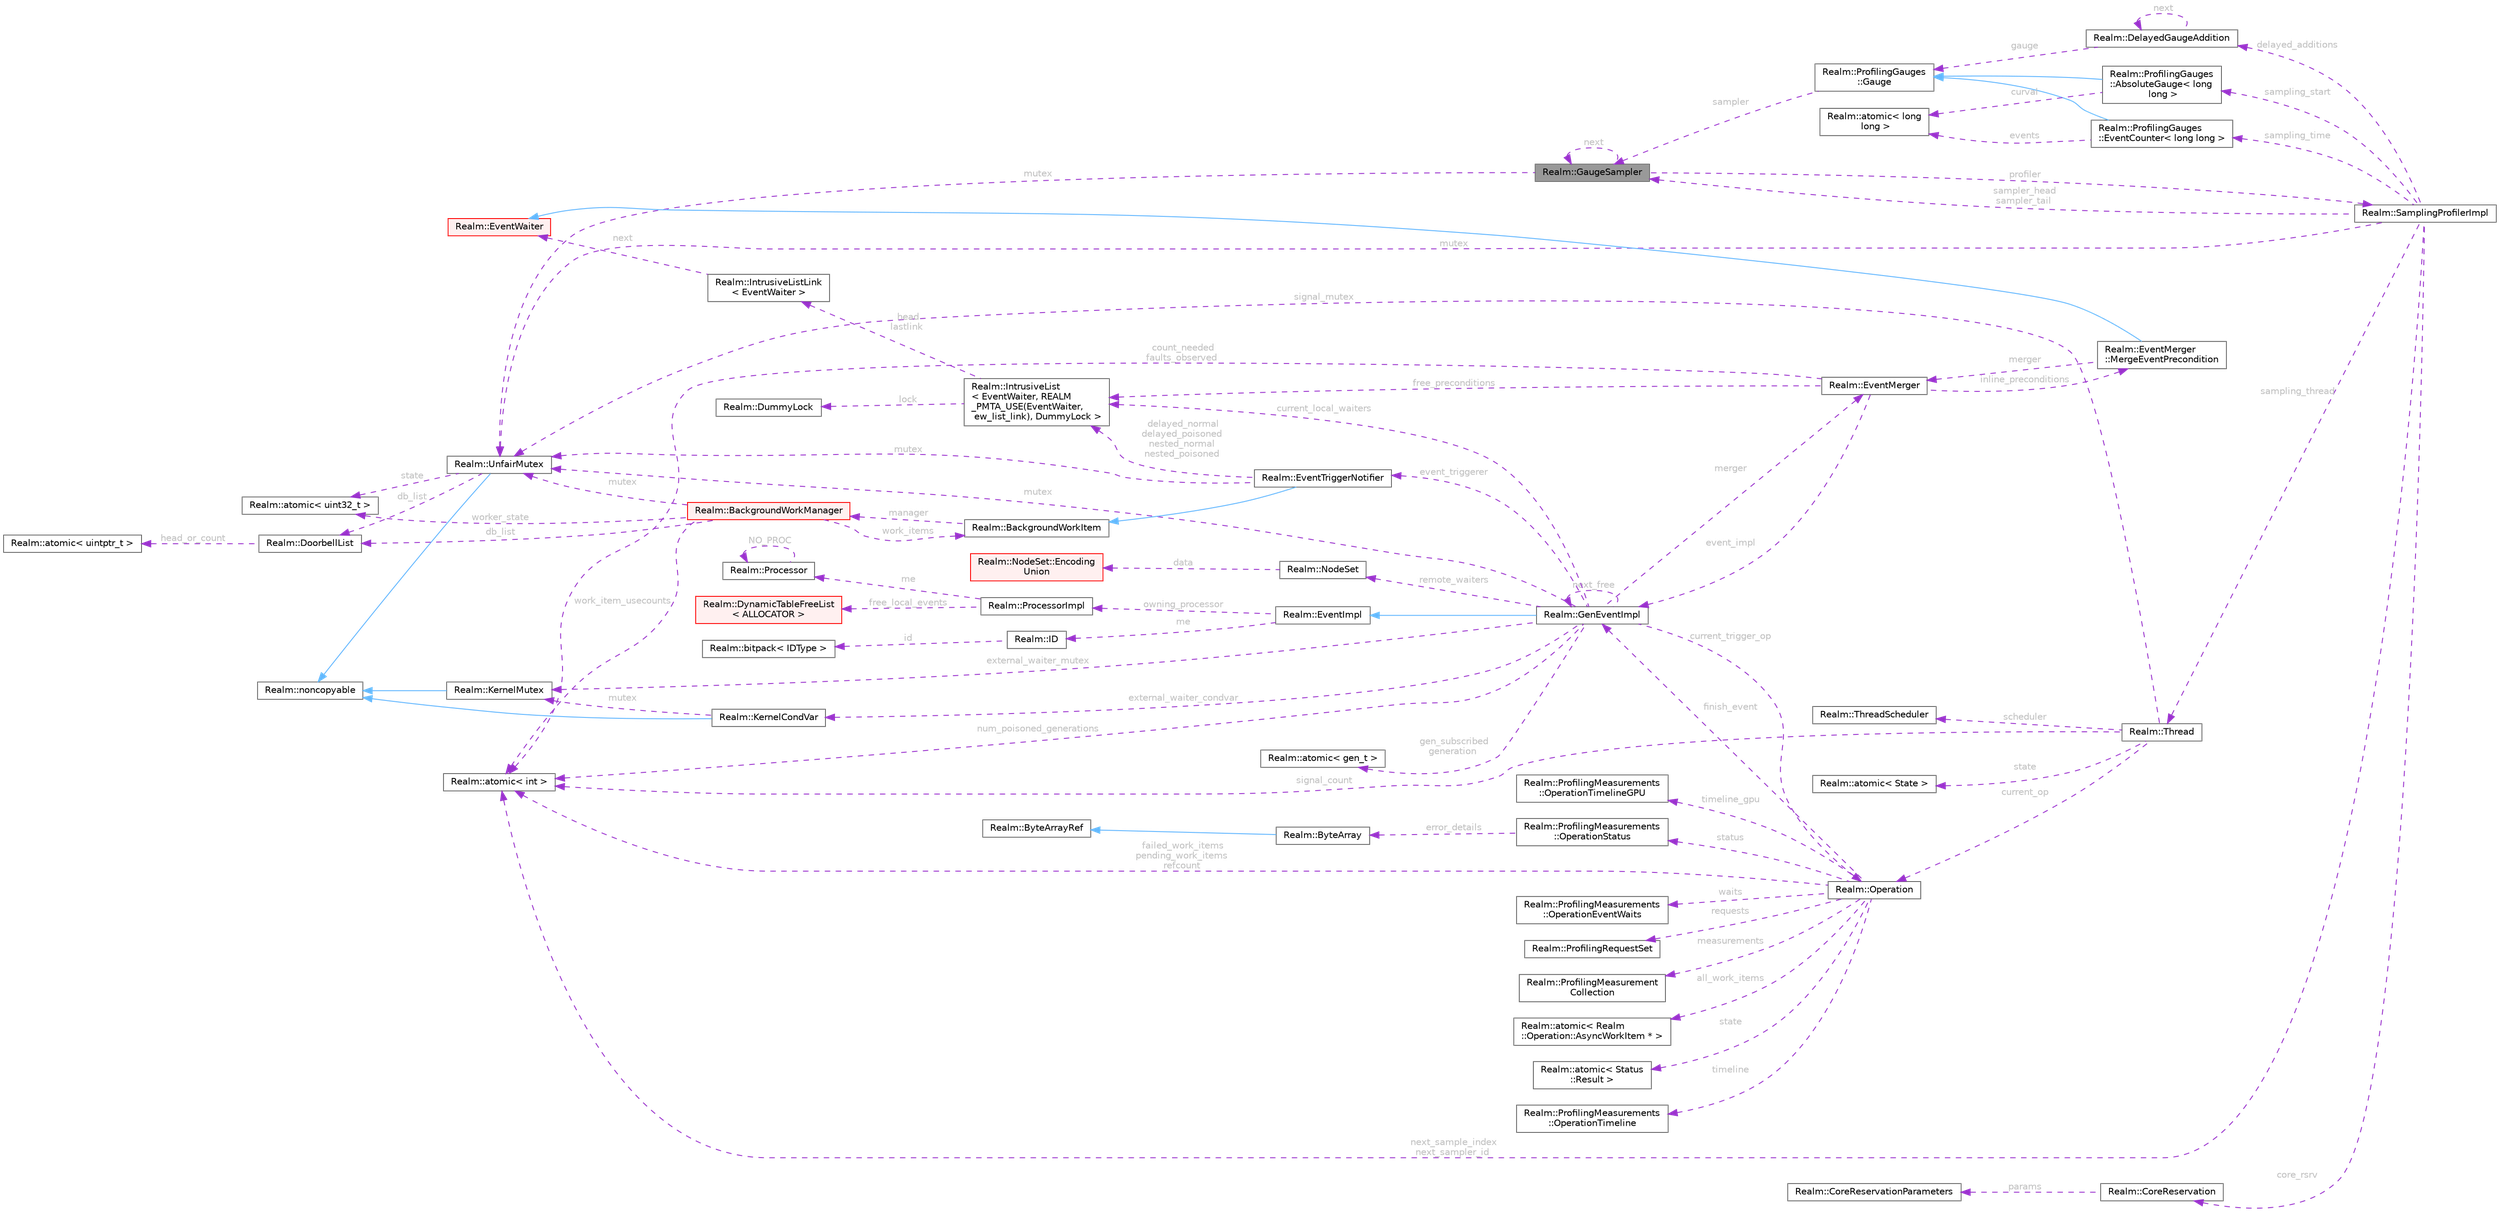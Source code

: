 digraph "Realm::GaugeSampler"
{
 // LATEX_PDF_SIZE
  bgcolor="transparent";
  edge [fontname=Helvetica,fontsize=10,labelfontname=Helvetica,labelfontsize=10];
  node [fontname=Helvetica,fontsize=10,shape=box,height=0.2,width=0.4];
  rankdir="LR";
  Node1 [id="Node000001",label="Realm::GaugeSampler",height=0.2,width=0.4,color="gray40", fillcolor="grey60", style="filled", fontcolor="black",tooltip=" "];
  Node2 -> Node1 [id="edge1_Node000001_Node000002",dir="back",color="darkorchid3",style="dashed",tooltip=" ",label=" profiler",fontcolor="grey" ];
  Node2 [id="Node000002",label="Realm::SamplingProfilerImpl",height=0.2,width=0.4,color="gray40", fillcolor="white", style="filled",URL="$classRealm_1_1SamplingProfilerImpl.html",tooltip=" "];
  Node3 -> Node2 [id="edge2_Node000002_Node000003",dir="back",color="darkorchid3",style="dashed",tooltip=" ",label=" mutex",fontcolor="grey" ];
  Node3 [id="Node000003",label="Realm::UnfairMutex",height=0.2,width=0.4,color="gray40", fillcolor="white", style="filled",URL="$classRealm_1_1UnfairMutex.html",tooltip=" "];
  Node4 -> Node3 [id="edge3_Node000003_Node000004",dir="back",color="steelblue1",style="solid",tooltip=" "];
  Node4 [id="Node000004",label="Realm::noncopyable",height=0.2,width=0.4,color="gray40", fillcolor="white", style="filled",URL="$classRealm_1_1noncopyable.html",tooltip=" "];
  Node5 -> Node3 [id="edge4_Node000003_Node000005",dir="back",color="darkorchid3",style="dashed",tooltip=" ",label=" state",fontcolor="grey" ];
  Node5 [id="Node000005",label="Realm::atomic\< uint32_t \>",height=0.2,width=0.4,color="gray40", fillcolor="white", style="filled",URL="$classRealm_1_1atomic.html",tooltip=" "];
  Node6 -> Node3 [id="edge5_Node000003_Node000006",dir="back",color="darkorchid3",style="dashed",tooltip=" ",label=" db_list",fontcolor="grey" ];
  Node6 [id="Node000006",label="Realm::DoorbellList",height=0.2,width=0.4,color="gray40", fillcolor="white", style="filled",URL="$classRealm_1_1DoorbellList.html",tooltip=" "];
  Node7 -> Node6 [id="edge6_Node000006_Node000007",dir="back",color="darkorchid3",style="dashed",tooltip=" ",label=" head_or_count",fontcolor="grey" ];
  Node7 [id="Node000007",label="Realm::atomic\< uintptr_t \>",height=0.2,width=0.4,color="gray40", fillcolor="white", style="filled",URL="$classRealm_1_1atomic.html",tooltip=" "];
  Node8 -> Node2 [id="edge7_Node000002_Node000008",dir="back",color="darkorchid3",style="dashed",tooltip=" ",label=" next_sample_index\nnext_sampler_id",fontcolor="grey" ];
  Node8 [id="Node000008",label="Realm::atomic\< int \>",height=0.2,width=0.4,color="gray40", fillcolor="white", style="filled",URL="$classRealm_1_1atomic.html",tooltip=" "];
  Node1 -> Node2 [id="edge8_Node000002_Node000001",dir="back",color="darkorchid3",style="dashed",tooltip=" ",label=" sampler_head\nsampler_tail",fontcolor="grey" ];
  Node9 -> Node2 [id="edge9_Node000002_Node000009",dir="back",color="darkorchid3",style="dashed",tooltip=" ",label=" delayed_additions",fontcolor="grey" ];
  Node9 [id="Node000009",label="Realm::DelayedGaugeAddition",height=0.2,width=0.4,color="gray40", fillcolor="white", style="filled",URL="$classRealm_1_1DelayedGaugeAddition.html",tooltip=" "];
  Node10 -> Node9 [id="edge10_Node000009_Node000010",dir="back",color="darkorchid3",style="dashed",tooltip=" ",label=" gauge",fontcolor="grey" ];
  Node10 [id="Node000010",label="Realm::ProfilingGauges\l::Gauge",height=0.2,width=0.4,color="gray40", fillcolor="white", style="filled",URL="$classRealm_1_1ProfilingGauges_1_1Gauge.html",tooltip=" "];
  Node1 -> Node10 [id="edge11_Node000010_Node000001",dir="back",color="darkorchid3",style="dashed",tooltip=" ",label=" sampler",fontcolor="grey" ];
  Node9 -> Node9 [id="edge12_Node000009_Node000009",dir="back",color="darkorchid3",style="dashed",tooltip=" ",label=" next",fontcolor="grey" ];
  Node11 -> Node2 [id="edge13_Node000002_Node000011",dir="back",color="darkorchid3",style="dashed",tooltip=" ",label=" core_rsrv",fontcolor="grey" ];
  Node11 [id="Node000011",label="Realm::CoreReservation",height=0.2,width=0.4,color="gray40", fillcolor="white", style="filled",URL="$classRealm_1_1CoreReservation.html",tooltip=" "];
  Node12 -> Node11 [id="edge14_Node000011_Node000012",dir="back",color="darkorchid3",style="dashed",tooltip=" ",label=" params",fontcolor="grey" ];
  Node12 [id="Node000012",label="Realm::CoreReservationParameters",height=0.2,width=0.4,color="gray40", fillcolor="white", style="filled",URL="$classRealm_1_1CoreReservationParameters.html",tooltip=" "];
  Node13 -> Node2 [id="edge15_Node000002_Node000013",dir="back",color="darkorchid3",style="dashed",tooltip=" ",label=" sampling_thread",fontcolor="grey" ];
  Node13 [id="Node000013",label="Realm::Thread",height=0.2,width=0.4,color="gray40", fillcolor="white", style="filled",URL="$classRealm_1_1Thread.html",tooltip=" "];
  Node14 -> Node13 [id="edge16_Node000013_Node000014",dir="back",color="darkorchid3",style="dashed",tooltip=" ",label=" state",fontcolor="grey" ];
  Node14 [id="Node000014",label="Realm::atomic\< State \>",height=0.2,width=0.4,color="gray40", fillcolor="white", style="filled",URL="$classRealm_1_1atomic.html",tooltip=" "];
  Node15 -> Node13 [id="edge17_Node000013_Node000015",dir="back",color="darkorchid3",style="dashed",tooltip=" ",label=" scheduler",fontcolor="grey" ];
  Node15 [id="Node000015",label="Realm::ThreadScheduler",height=0.2,width=0.4,color="gray40", fillcolor="white", style="filled",URL="$classRealm_1_1ThreadScheduler.html",tooltip=" "];
  Node16 -> Node13 [id="edge18_Node000013_Node000016",dir="back",color="darkorchid3",style="dashed",tooltip=" ",label=" current_op",fontcolor="grey" ];
  Node16 [id="Node000016",label="Realm::Operation",height=0.2,width=0.4,color="gray40", fillcolor="white", style="filled",URL="$classRealm_1_1Operation.html",tooltip=" "];
  Node17 -> Node16 [id="edge19_Node000016_Node000017",dir="back",color="darkorchid3",style="dashed",tooltip=" ",label=" finish_event",fontcolor="grey" ];
  Node17 [id="Node000017",label="Realm::GenEventImpl",height=0.2,width=0.4,color="gray40", fillcolor="white", style="filled",URL="$classRealm_1_1GenEventImpl.html",tooltip=" "];
  Node18 -> Node17 [id="edge20_Node000017_Node000018",dir="back",color="steelblue1",style="solid",tooltip=" "];
  Node18 [id="Node000018",label="Realm::EventImpl",height=0.2,width=0.4,color="gray40", fillcolor="white", style="filled",URL="$classRealm_1_1EventImpl.html",tooltip=" "];
  Node19 -> Node18 [id="edge21_Node000018_Node000019",dir="back",color="darkorchid3",style="dashed",tooltip=" ",label=" me",fontcolor="grey" ];
  Node19 [id="Node000019",label="Realm::ID",height=0.2,width=0.4,color="gray40", fillcolor="white", style="filled",URL="$classRealm_1_1ID.html",tooltip=" "];
  Node20 -> Node19 [id="edge22_Node000019_Node000020",dir="back",color="darkorchid3",style="dashed",tooltip=" ",label=" id",fontcolor="grey" ];
  Node20 [id="Node000020",label="Realm::bitpack\< IDType \>",height=0.2,width=0.4,color="gray40", fillcolor="white", style="filled",URL="$classRealm_1_1bitpack.html",tooltip=" "];
  Node21 -> Node18 [id="edge23_Node000018_Node000021",dir="back",color="darkorchid3",style="dashed",tooltip=" ",label=" owning_processor",fontcolor="grey" ];
  Node21 [id="Node000021",label="Realm::ProcessorImpl",height=0.2,width=0.4,color="gray40", fillcolor="white", style="filled",URL="$classRealm_1_1ProcessorImpl.html",tooltip=" "];
  Node22 -> Node21 [id="edge24_Node000021_Node000022",dir="back",color="darkorchid3",style="dashed",tooltip=" ",label=" free_local_events",fontcolor="grey" ];
  Node22 [id="Node000022",label="Realm::DynamicTableFreeList\l\< ALLOCATOR \>",height=0.2,width=0.4,color="red", fillcolor="#FFF0F0", style="filled",URL="$classRealm_1_1DynamicTableFreeList.html",tooltip=" "];
  Node24 -> Node21 [id="edge25_Node000021_Node000024",dir="back",color="darkorchid3",style="dashed",tooltip=" ",label=" me",fontcolor="grey" ];
  Node24 [id="Node000024",label="Realm::Processor",height=0.2,width=0.4,color="gray40", fillcolor="white", style="filled",URL="$classRealm_1_1Processor.html",tooltip=" "];
  Node24 -> Node24 [id="edge26_Node000024_Node000024",dir="back",color="darkorchid3",style="dashed",tooltip=" ",label=" NO_PROC",fontcolor="grey" ];
  Node25 -> Node17 [id="edge27_Node000017_Node000025",dir="back",color="darkorchid3",style="dashed",tooltip=" ",label=" gen_subscribed\ngeneration",fontcolor="grey" ];
  Node25 [id="Node000025",label="Realm::atomic\< gen_t \>",height=0.2,width=0.4,color="gray40", fillcolor="white", style="filled",URL="$classRealm_1_1atomic.html",tooltip=" "];
  Node8 -> Node17 [id="edge28_Node000017_Node000008",dir="back",color="darkorchid3",style="dashed",tooltip=" ",label=" num_poisoned_generations",fontcolor="grey" ];
  Node17 -> Node17 [id="edge29_Node000017_Node000017",dir="back",color="darkorchid3",style="dashed",tooltip=" ",label=" next_free",fontcolor="grey" ];
  Node26 -> Node17 [id="edge30_Node000017_Node000026",dir="back",color="darkorchid3",style="dashed",tooltip=" ",label=" merger",fontcolor="grey" ];
  Node26 [id="Node000026",label="Realm::EventMerger",height=0.2,width=0.4,color="gray40", fillcolor="white", style="filled",URL="$classRealm_1_1EventMerger.html",tooltip=" "];
  Node17 -> Node26 [id="edge31_Node000026_Node000017",dir="back",color="darkorchid3",style="dashed",tooltip=" ",label=" event_impl",fontcolor="grey" ];
  Node8 -> Node26 [id="edge32_Node000026_Node000008",dir="back",color="darkorchid3",style="dashed",tooltip=" ",label=" count_needed\nfaults_observed",fontcolor="grey" ];
  Node27 -> Node26 [id="edge33_Node000026_Node000027",dir="back",color="darkorchid3",style="dashed",tooltip=" ",label=" inline_preconditions",fontcolor="grey" ];
  Node27 [id="Node000027",label="Realm::EventMerger\l::MergeEventPrecondition",height=0.2,width=0.4,color="gray40", fillcolor="white", style="filled",URL="$classRealm_1_1EventMerger_1_1MergeEventPrecondition.html",tooltip=" "];
  Node28 -> Node27 [id="edge34_Node000027_Node000028",dir="back",color="steelblue1",style="solid",tooltip=" "];
  Node28 [id="Node000028",label="Realm::EventWaiter",height=0.2,width=0.4,color="red", fillcolor="#FFF0F0", style="filled",URL="$classRealm_1_1EventWaiter.html",tooltip=" "];
  Node26 -> Node27 [id="edge35_Node000027_Node000026",dir="back",color="darkorchid3",style="dashed",tooltip=" ",label=" merger",fontcolor="grey" ];
  Node30 -> Node26 [id="edge36_Node000026_Node000030",dir="back",color="darkorchid3",style="dashed",tooltip=" ",label=" free_preconditions",fontcolor="grey" ];
  Node30 [id="Node000030",label="Realm::IntrusiveList\l\< EventWaiter, REALM\l_PMTA_USE(EventWaiter,\l ew_list_link), DummyLock \>",height=0.2,width=0.4,color="gray40", fillcolor="white", style="filled",URL="$classRealm_1_1IntrusiveList.html",tooltip=" "];
  Node31 -> Node30 [id="edge37_Node000030_Node000031",dir="back",color="darkorchid3",style="dashed",tooltip=" ",label=" lock",fontcolor="grey" ];
  Node31 [id="Node000031",label="Realm::DummyLock",height=0.2,width=0.4,color="gray40", fillcolor="white", style="filled",URL="$classRealm_1_1DummyLock.html",tooltip=" "];
  Node32 -> Node30 [id="edge38_Node000030_Node000032",dir="back",color="darkorchid3",style="dashed",tooltip=" ",label=" head\nlastlink",fontcolor="grey" ];
  Node32 [id="Node000032",label="Realm::IntrusiveListLink\l\< EventWaiter \>",height=0.2,width=0.4,color="gray40", fillcolor="white", style="filled",URL="$structRealm_1_1IntrusiveListLink.html",tooltip=" "];
  Node28 -> Node32 [id="edge39_Node000032_Node000028",dir="back",color="darkorchid3",style="dashed",tooltip=" ",label=" next",fontcolor="grey" ];
  Node33 -> Node17 [id="edge40_Node000017_Node000033",dir="back",color="darkorchid3",style="dashed",tooltip=" ",label=" event_triggerer",fontcolor="grey" ];
  Node33 [id="Node000033",label="Realm::EventTriggerNotifier",height=0.2,width=0.4,color="gray40", fillcolor="white", style="filled",URL="$classRealm_1_1EventTriggerNotifier.html",tooltip=" "];
  Node34 -> Node33 [id="edge41_Node000033_Node000034",dir="back",color="steelblue1",style="solid",tooltip=" "];
  Node34 [id="Node000034",label="Realm::BackgroundWorkItem",height=0.2,width=0.4,color="gray40", fillcolor="white", style="filled",URL="$classRealm_1_1BackgroundWorkItem.html",tooltip=" "];
  Node35 -> Node34 [id="edge42_Node000034_Node000035",dir="back",color="darkorchid3",style="dashed",tooltip=" ",label=" manager",fontcolor="grey" ];
  Node35 [id="Node000035",label="Realm::BackgroundWorkManager",height=0.2,width=0.4,color="red", fillcolor="#FFF0F0", style="filled",URL="$classRealm_1_1BackgroundWorkManager.html",tooltip=" "];
  Node3 -> Node35 [id="edge43_Node000035_Node000003",dir="back",color="darkorchid3",style="dashed",tooltip=" ",label=" mutex",fontcolor="grey" ];
  Node8 -> Node35 [id="edge44_Node000035_Node000008",dir="back",color="darkorchid3",style="dashed",tooltip=" ",label=" work_item_usecounts",fontcolor="grey" ];
  Node34 -> Node35 [id="edge45_Node000035_Node000034",dir="back",color="darkorchid3",style="dashed",tooltip=" ",label=" work_items",fontcolor="grey" ];
  Node5 -> Node35 [id="edge46_Node000035_Node000005",dir="back",color="darkorchid3",style="dashed",tooltip=" ",label=" worker_state",fontcolor="grey" ];
  Node6 -> Node35 [id="edge47_Node000035_Node000006",dir="back",color="darkorchid3",style="dashed",tooltip=" ",label=" db_list",fontcolor="grey" ];
  Node3 -> Node33 [id="edge48_Node000033_Node000003",dir="back",color="darkorchid3",style="dashed",tooltip=" ",label=" mutex",fontcolor="grey" ];
  Node30 -> Node33 [id="edge49_Node000033_Node000030",dir="back",color="darkorchid3",style="dashed",tooltip=" ",label=" delayed_normal\ndelayed_poisoned\nnested_normal\nnested_poisoned",fontcolor="grey" ];
  Node3 -> Node17 [id="edge50_Node000017_Node000003",dir="back",color="darkorchid3",style="dashed",tooltip=" ",label=" mutex",fontcolor="grey" ];
  Node16 -> Node17 [id="edge51_Node000017_Node000016",dir="back",color="darkorchid3",style="dashed",tooltip=" ",label=" current_trigger_op",fontcolor="grey" ];
  Node30 -> Node17 [id="edge52_Node000017_Node000030",dir="back",color="darkorchid3",style="dashed",tooltip=" ",label=" current_local_waiters",fontcolor="grey" ];
  Node41 -> Node17 [id="edge53_Node000017_Node000041",dir="back",color="darkorchid3",style="dashed",tooltip=" ",label=" external_waiter_mutex",fontcolor="grey" ];
  Node41 [id="Node000041",label="Realm::KernelMutex",height=0.2,width=0.4,color="gray40", fillcolor="white", style="filled",URL="$classRealm_1_1KernelMutex.html",tooltip=" "];
  Node4 -> Node41 [id="edge54_Node000041_Node000004",dir="back",color="steelblue1",style="solid",tooltip=" "];
  Node42 -> Node17 [id="edge55_Node000017_Node000042",dir="back",color="darkorchid3",style="dashed",tooltip=" ",label=" external_waiter_condvar",fontcolor="grey" ];
  Node42 [id="Node000042",label="Realm::KernelCondVar",height=0.2,width=0.4,color="gray40", fillcolor="white", style="filled",URL="$classRealm_1_1KernelCondVar.html",tooltip=" "];
  Node4 -> Node42 [id="edge56_Node000042_Node000004",dir="back",color="steelblue1",style="solid",tooltip=" "];
  Node41 -> Node42 [id="edge57_Node000042_Node000041",dir="back",color="darkorchid3",style="dashed",tooltip=" ",label=" mutex",fontcolor="grey" ];
  Node43 -> Node17 [id="edge58_Node000017_Node000043",dir="back",color="darkorchid3",style="dashed",tooltip=" ",label=" remote_waiters",fontcolor="grey" ];
  Node43 [id="Node000043",label="Realm::NodeSet",height=0.2,width=0.4,color="gray40", fillcolor="white", style="filled",URL="$classRealm_1_1NodeSet.html",tooltip=" "];
  Node44 -> Node43 [id="edge59_Node000043_Node000044",dir="back",color="darkorchid3",style="dashed",tooltip=" ",label=" data",fontcolor="grey" ];
  Node44 [id="Node000044",label="Realm::NodeSet::Encoding\lUnion",height=0.2,width=0.4,color="red", fillcolor="#FFF0F0", style="filled",URL="$unionRealm_1_1NodeSet_1_1EncodingUnion.html",tooltip=" "];
  Node8 -> Node16 [id="edge60_Node000016_Node000008",dir="back",color="darkorchid3",style="dashed",tooltip=" ",label=" failed_work_items\npending_work_items\nrefcount",fontcolor="grey" ];
  Node46 -> Node16 [id="edge61_Node000016_Node000046",dir="back",color="darkorchid3",style="dashed",tooltip=" ",label=" state",fontcolor="grey" ];
  Node46 [id="Node000046",label="Realm::atomic\< Status\l::Result \>",height=0.2,width=0.4,color="gray40", fillcolor="white", style="filled",URL="$classRealm_1_1atomic.html",tooltip=" "];
  Node47 -> Node16 [id="edge62_Node000016_Node000047",dir="back",color="darkorchid3",style="dashed",tooltip=" ",label=" status",fontcolor="grey" ];
  Node47 [id="Node000047",label="Realm::ProfilingMeasurements\l::OperationStatus",height=0.2,width=0.4,color="gray40", fillcolor="white", style="filled",URL="$structRealm_1_1ProfilingMeasurements_1_1OperationStatus.html",tooltip=" "];
  Node48 -> Node47 [id="edge63_Node000047_Node000048",dir="back",color="darkorchid3",style="dashed",tooltip=" ",label=" error_details",fontcolor="grey" ];
  Node48 [id="Node000048",label="Realm::ByteArray",height=0.2,width=0.4,color="gray40", fillcolor="white", style="filled",URL="$classRealm_1_1ByteArray.html",tooltip=" "];
  Node49 -> Node48 [id="edge64_Node000048_Node000049",dir="back",color="steelblue1",style="solid",tooltip=" "];
  Node49 [id="Node000049",label="Realm::ByteArrayRef",height=0.2,width=0.4,color="gray40", fillcolor="white", style="filled",URL="$classRealm_1_1ByteArrayRef.html",tooltip=" "];
  Node50 -> Node16 [id="edge65_Node000016_Node000050",dir="back",color="darkorchid3",style="dashed",tooltip=" ",label=" timeline",fontcolor="grey" ];
  Node50 [id="Node000050",label="Realm::ProfilingMeasurements\l::OperationTimeline",height=0.2,width=0.4,color="gray40", fillcolor="white", style="filled",URL="$structRealm_1_1ProfilingMeasurements_1_1OperationTimeline.html",tooltip=" "];
  Node51 -> Node16 [id="edge66_Node000016_Node000051",dir="back",color="darkorchid3",style="dashed",tooltip=" ",label=" timeline_gpu",fontcolor="grey" ];
  Node51 [id="Node000051",label="Realm::ProfilingMeasurements\l::OperationTimelineGPU",height=0.2,width=0.4,color="gray40", fillcolor="white", style="filled",URL="$structRealm_1_1ProfilingMeasurements_1_1OperationTimelineGPU.html",tooltip=" "];
  Node52 -> Node16 [id="edge67_Node000016_Node000052",dir="back",color="darkorchid3",style="dashed",tooltip=" ",label=" waits",fontcolor="grey" ];
  Node52 [id="Node000052",label="Realm::ProfilingMeasurements\l::OperationEventWaits",height=0.2,width=0.4,color="gray40", fillcolor="white", style="filled",URL="$structRealm_1_1ProfilingMeasurements_1_1OperationEventWaits.html",tooltip=" "];
  Node53 -> Node16 [id="edge68_Node000016_Node000053",dir="back",color="darkorchid3",style="dashed",tooltip=" ",label=" requests",fontcolor="grey" ];
  Node53 [id="Node000053",label="Realm::ProfilingRequestSet",height=0.2,width=0.4,color="gray40", fillcolor="white", style="filled",URL="$classRealm_1_1ProfilingRequestSet.html",tooltip=" "];
  Node54 -> Node16 [id="edge69_Node000016_Node000054",dir="back",color="darkorchid3",style="dashed",tooltip=" ",label=" measurements",fontcolor="grey" ];
  Node54 [id="Node000054",label="Realm::ProfilingMeasurement\lCollection",height=0.2,width=0.4,color="gray40", fillcolor="white", style="filled",URL="$classRealm_1_1ProfilingMeasurementCollection.html",tooltip=" "];
  Node55 -> Node16 [id="edge70_Node000016_Node000055",dir="back",color="darkorchid3",style="dashed",tooltip=" ",label=" all_work_items",fontcolor="grey" ];
  Node55 [id="Node000055",label="Realm::atomic\< Realm\l::Operation::AsyncWorkItem * \>",height=0.2,width=0.4,color="gray40", fillcolor="white", style="filled",URL="$classRealm_1_1atomic.html",tooltip=" "];
  Node8 -> Node13 [id="edge71_Node000013_Node000008",dir="back",color="darkorchid3",style="dashed",tooltip=" ",label=" signal_count",fontcolor="grey" ];
  Node3 -> Node13 [id="edge72_Node000013_Node000003",dir="back",color="darkorchid3",style="dashed",tooltip=" ",label=" signal_mutex",fontcolor="grey" ];
  Node56 -> Node2 [id="edge73_Node000002_Node000056",dir="back",color="darkorchid3",style="dashed",tooltip=" ",label=" sampling_start",fontcolor="grey" ];
  Node56 [id="Node000056",label="Realm::ProfilingGauges\l::AbsoluteGauge\< long\l long \>",height=0.2,width=0.4,color="gray40", fillcolor="white", style="filled",URL="$classRealm_1_1ProfilingGauges_1_1AbsoluteGauge.html",tooltip=" "];
  Node10 -> Node56 [id="edge74_Node000056_Node000010",dir="back",color="steelblue1",style="solid",tooltip=" "];
  Node57 -> Node56 [id="edge75_Node000056_Node000057",dir="back",color="darkorchid3",style="dashed",tooltip=" ",label=" curval",fontcolor="grey" ];
  Node57 [id="Node000057",label="Realm::atomic\< long\l long \>",height=0.2,width=0.4,color="gray40", fillcolor="white", style="filled",URL="$classRealm_1_1atomic.html",tooltip=" "];
  Node58 -> Node2 [id="edge76_Node000002_Node000058",dir="back",color="darkorchid3",style="dashed",tooltip=" ",label=" sampling_time",fontcolor="grey" ];
  Node58 [id="Node000058",label="Realm::ProfilingGauges\l::EventCounter\< long long \>",height=0.2,width=0.4,color="gray40", fillcolor="white", style="filled",URL="$classRealm_1_1ProfilingGauges_1_1EventCounter.html",tooltip=" "];
  Node10 -> Node58 [id="edge77_Node000058_Node000010",dir="back",color="steelblue1",style="solid",tooltip=" "];
  Node57 -> Node58 [id="edge78_Node000058_Node000057",dir="back",color="darkorchid3",style="dashed",tooltip=" ",label=" events",fontcolor="grey" ];
  Node3 -> Node1 [id="edge79_Node000001_Node000003",dir="back",color="darkorchid3",style="dashed",tooltip=" ",label=" mutex",fontcolor="grey" ];
  Node1 -> Node1 [id="edge80_Node000001_Node000001",dir="back",color="darkorchid3",style="dashed",tooltip=" ",label=" next",fontcolor="grey" ];
}
